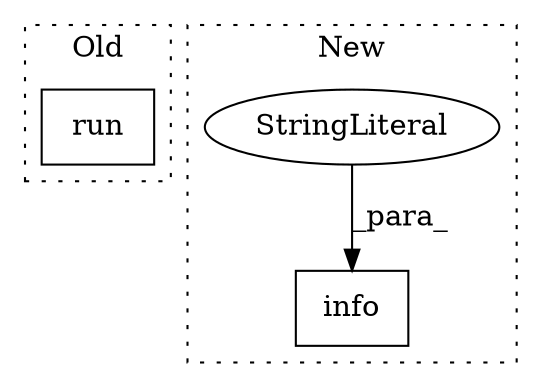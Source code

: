 digraph G {
subgraph cluster0 {
1 [label="run" a="32" s="26828,26848" l="4,1" shape="box"];
label = "Old";
style="dotted";
}
subgraph cluster1 {
2 [label="info" a="32" s="25252,25321" l="5,1" shape="box"];
3 [label="StringLiteral" a="45" s="25257" l="64" shape="ellipse"];
label = "New";
style="dotted";
}
3 -> 2 [label="_para_"];
}